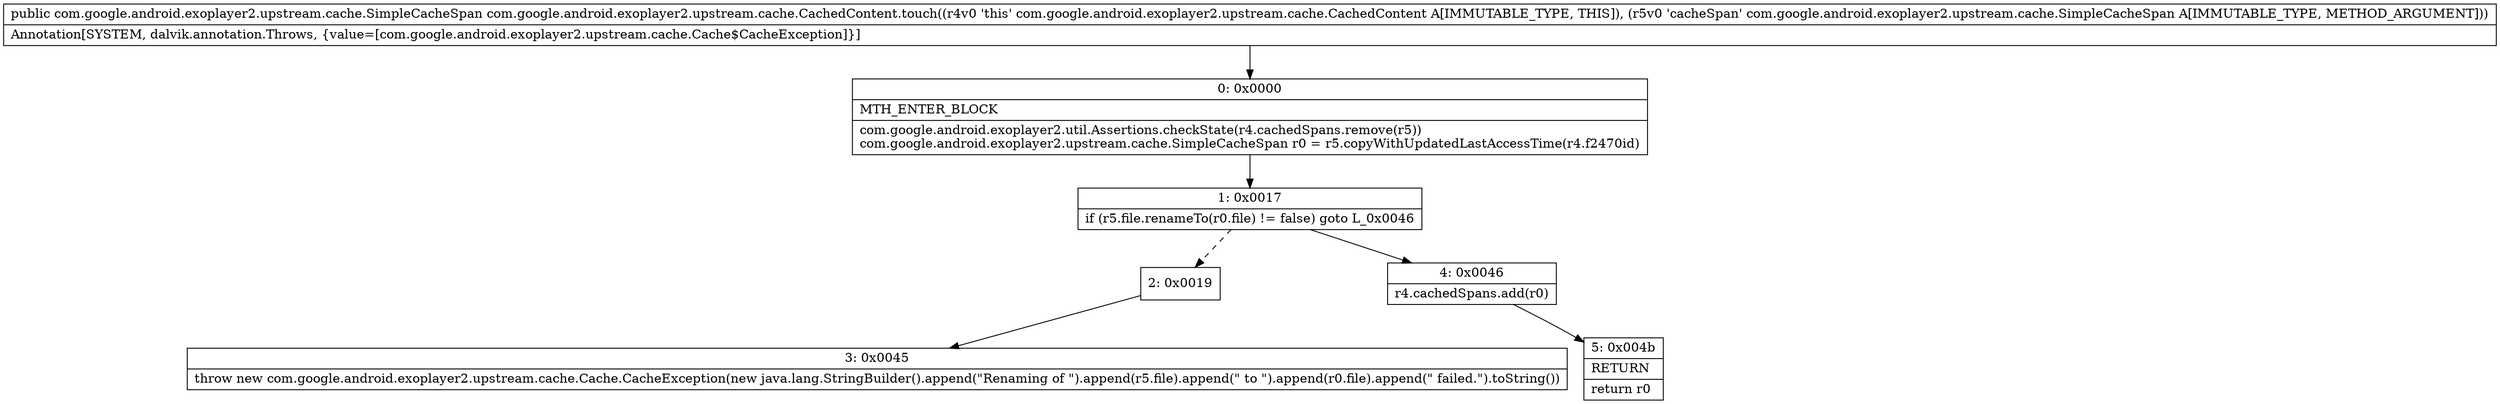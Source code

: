 digraph "CFG forcom.google.android.exoplayer2.upstream.cache.CachedContent.touch(Lcom\/google\/android\/exoplayer2\/upstream\/cache\/SimpleCacheSpan;)Lcom\/google\/android\/exoplayer2\/upstream\/cache\/SimpleCacheSpan;" {
Node_0 [shape=record,label="{0\:\ 0x0000|MTH_ENTER_BLOCK\l|com.google.android.exoplayer2.util.Assertions.checkState(r4.cachedSpans.remove(r5))\lcom.google.android.exoplayer2.upstream.cache.SimpleCacheSpan r0 = r5.copyWithUpdatedLastAccessTime(r4.f2470id)\l}"];
Node_1 [shape=record,label="{1\:\ 0x0017|if (r5.file.renameTo(r0.file) != false) goto L_0x0046\l}"];
Node_2 [shape=record,label="{2\:\ 0x0019}"];
Node_3 [shape=record,label="{3\:\ 0x0045|throw new com.google.android.exoplayer2.upstream.cache.Cache.CacheException(new java.lang.StringBuilder().append(\"Renaming of \").append(r5.file).append(\" to \").append(r0.file).append(\" failed.\").toString())\l}"];
Node_4 [shape=record,label="{4\:\ 0x0046|r4.cachedSpans.add(r0)\l}"];
Node_5 [shape=record,label="{5\:\ 0x004b|RETURN\l|return r0\l}"];
MethodNode[shape=record,label="{public com.google.android.exoplayer2.upstream.cache.SimpleCacheSpan com.google.android.exoplayer2.upstream.cache.CachedContent.touch((r4v0 'this' com.google.android.exoplayer2.upstream.cache.CachedContent A[IMMUTABLE_TYPE, THIS]), (r5v0 'cacheSpan' com.google.android.exoplayer2.upstream.cache.SimpleCacheSpan A[IMMUTABLE_TYPE, METHOD_ARGUMENT]))  | Annotation[SYSTEM, dalvik.annotation.Throws, \{value=[com.google.android.exoplayer2.upstream.cache.Cache$CacheException]\}]\l}"];
MethodNode -> Node_0;
Node_0 -> Node_1;
Node_1 -> Node_2[style=dashed];
Node_1 -> Node_4;
Node_2 -> Node_3;
Node_4 -> Node_5;
}

